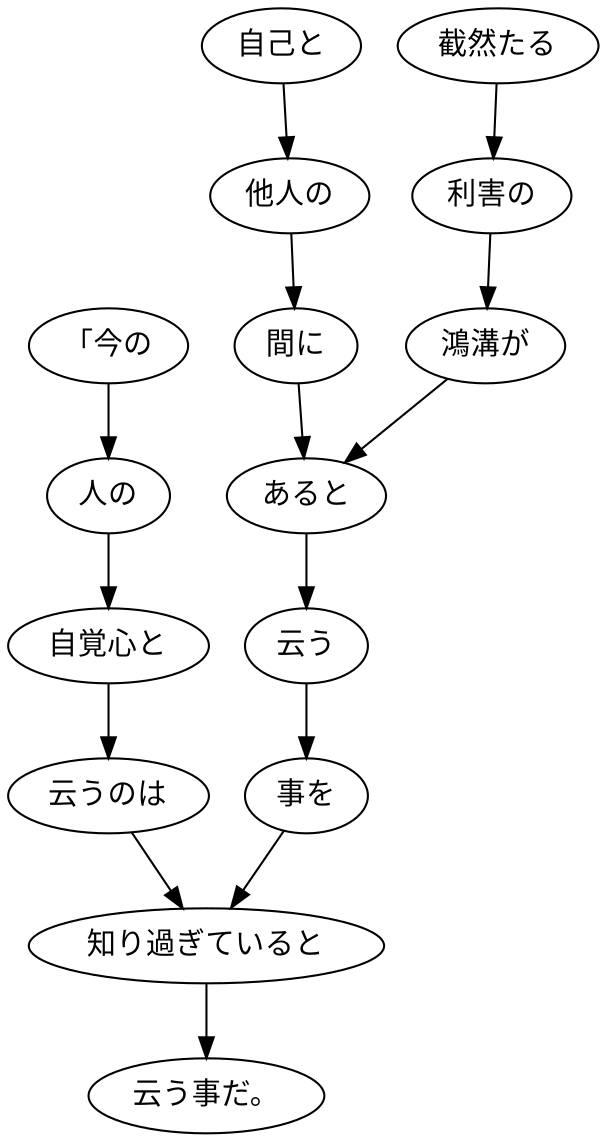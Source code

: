 digraph graph8501 {
	node0 [label="「今の"];
	node1 [label="人の"];
	node2 [label="自覚心と"];
	node3 [label="云うのは"];
	node4 [label="自己と"];
	node5 [label="他人の"];
	node6 [label="間に"];
	node7 [label="截然たる"];
	node8 [label="利害の"];
	node9 [label="鴻溝が"];
	node10 [label="あると"];
	node11 [label="云う"];
	node12 [label="事を"];
	node13 [label="知り過ぎていると"];
	node14 [label="云う事だ。"];
	node0 -> node1;
	node1 -> node2;
	node2 -> node3;
	node3 -> node13;
	node4 -> node5;
	node5 -> node6;
	node6 -> node10;
	node7 -> node8;
	node8 -> node9;
	node9 -> node10;
	node10 -> node11;
	node11 -> node12;
	node12 -> node13;
	node13 -> node14;
}
